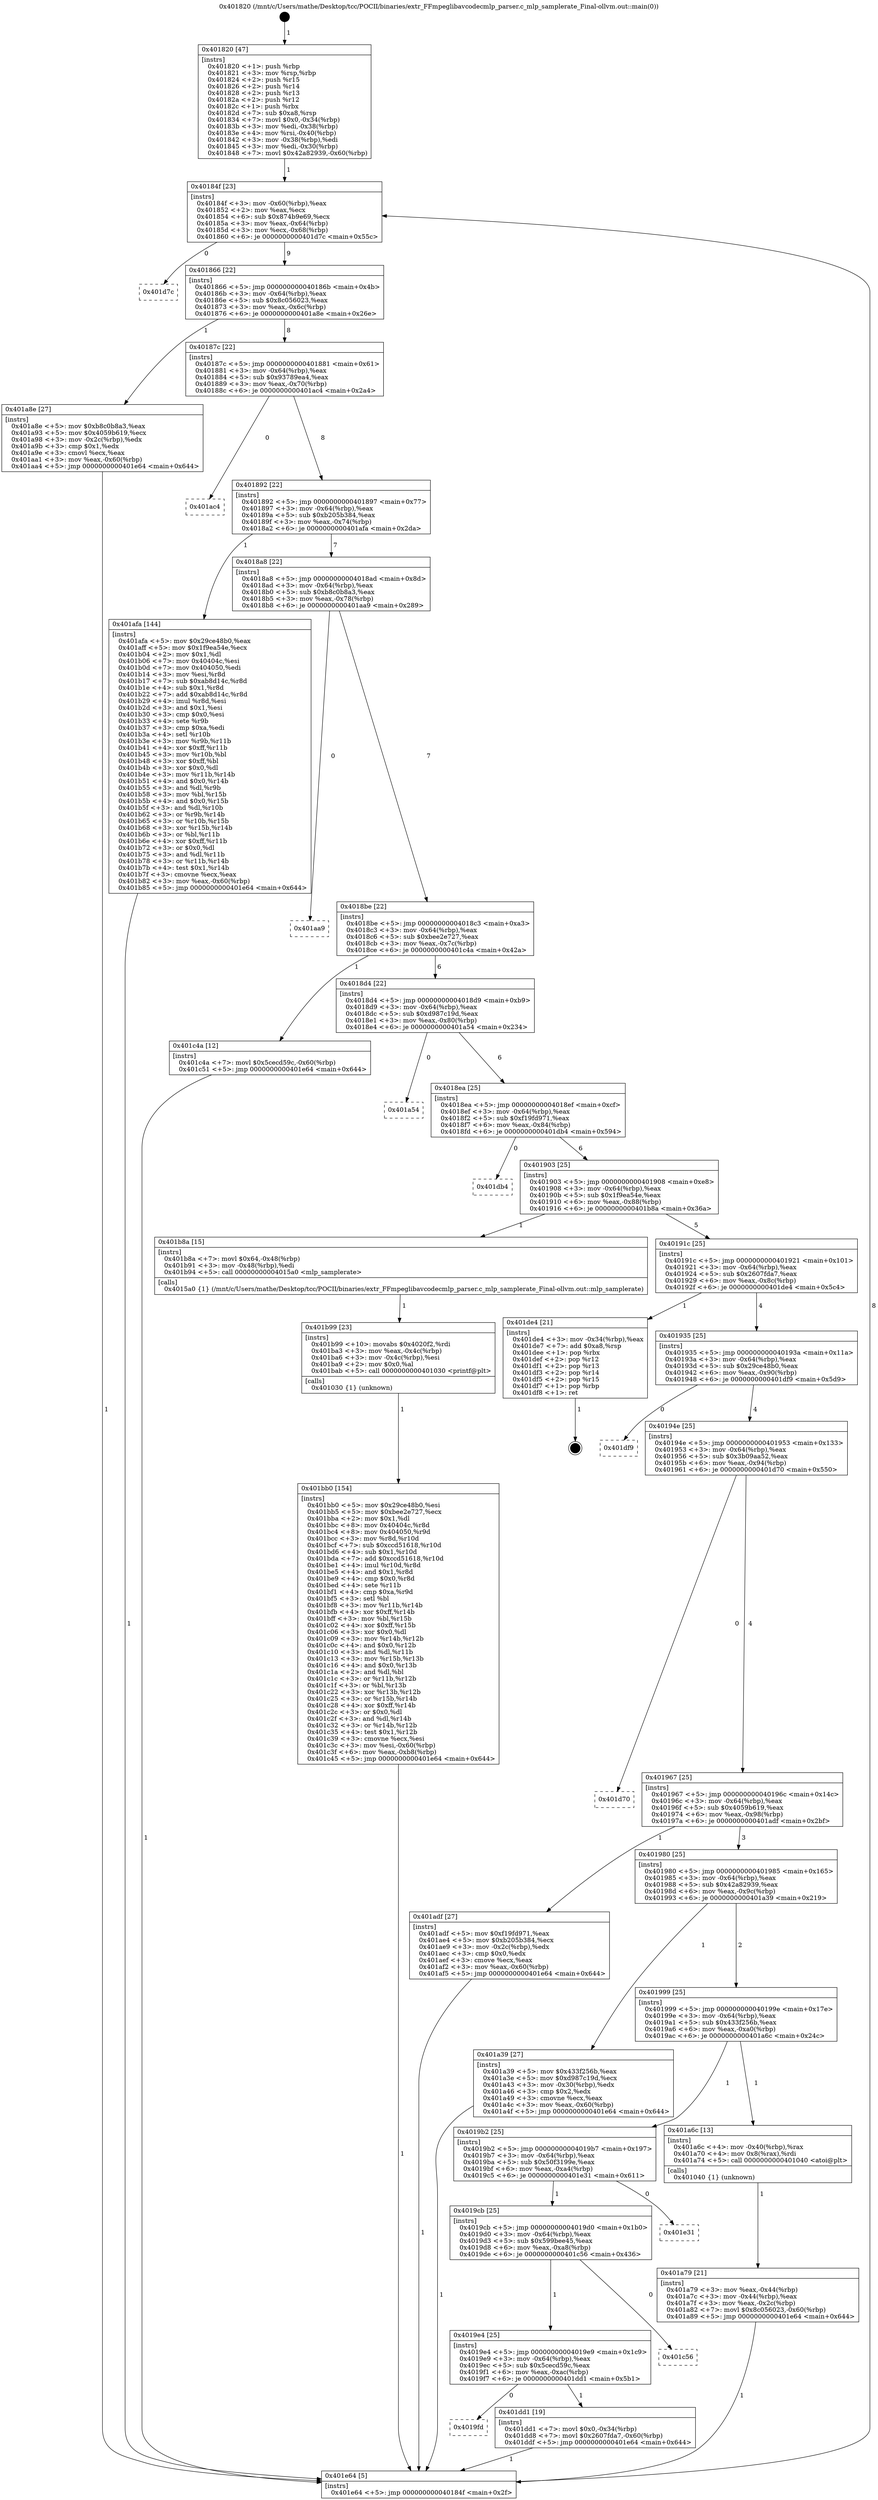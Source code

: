 digraph "0x401820" {
  label = "0x401820 (/mnt/c/Users/mathe/Desktop/tcc/POCII/binaries/extr_FFmpeglibavcodecmlp_parser.c_mlp_samplerate_Final-ollvm.out::main(0))"
  labelloc = "t"
  node[shape=record]

  Entry [label="",width=0.3,height=0.3,shape=circle,fillcolor=black,style=filled]
  "0x40184f" [label="{
     0x40184f [23]\l
     | [instrs]\l
     &nbsp;&nbsp;0x40184f \<+3\>: mov -0x60(%rbp),%eax\l
     &nbsp;&nbsp;0x401852 \<+2\>: mov %eax,%ecx\l
     &nbsp;&nbsp;0x401854 \<+6\>: sub $0x874b9e69,%ecx\l
     &nbsp;&nbsp;0x40185a \<+3\>: mov %eax,-0x64(%rbp)\l
     &nbsp;&nbsp;0x40185d \<+3\>: mov %ecx,-0x68(%rbp)\l
     &nbsp;&nbsp;0x401860 \<+6\>: je 0000000000401d7c \<main+0x55c\>\l
  }"]
  "0x401d7c" [label="{
     0x401d7c\l
  }", style=dashed]
  "0x401866" [label="{
     0x401866 [22]\l
     | [instrs]\l
     &nbsp;&nbsp;0x401866 \<+5\>: jmp 000000000040186b \<main+0x4b\>\l
     &nbsp;&nbsp;0x40186b \<+3\>: mov -0x64(%rbp),%eax\l
     &nbsp;&nbsp;0x40186e \<+5\>: sub $0x8c056023,%eax\l
     &nbsp;&nbsp;0x401873 \<+3\>: mov %eax,-0x6c(%rbp)\l
     &nbsp;&nbsp;0x401876 \<+6\>: je 0000000000401a8e \<main+0x26e\>\l
  }"]
  Exit [label="",width=0.3,height=0.3,shape=circle,fillcolor=black,style=filled,peripheries=2]
  "0x401a8e" [label="{
     0x401a8e [27]\l
     | [instrs]\l
     &nbsp;&nbsp;0x401a8e \<+5\>: mov $0xb8c0b8a3,%eax\l
     &nbsp;&nbsp;0x401a93 \<+5\>: mov $0x4059b619,%ecx\l
     &nbsp;&nbsp;0x401a98 \<+3\>: mov -0x2c(%rbp),%edx\l
     &nbsp;&nbsp;0x401a9b \<+3\>: cmp $0x1,%edx\l
     &nbsp;&nbsp;0x401a9e \<+3\>: cmovl %ecx,%eax\l
     &nbsp;&nbsp;0x401aa1 \<+3\>: mov %eax,-0x60(%rbp)\l
     &nbsp;&nbsp;0x401aa4 \<+5\>: jmp 0000000000401e64 \<main+0x644\>\l
  }"]
  "0x40187c" [label="{
     0x40187c [22]\l
     | [instrs]\l
     &nbsp;&nbsp;0x40187c \<+5\>: jmp 0000000000401881 \<main+0x61\>\l
     &nbsp;&nbsp;0x401881 \<+3\>: mov -0x64(%rbp),%eax\l
     &nbsp;&nbsp;0x401884 \<+5\>: sub $0x93789ea4,%eax\l
     &nbsp;&nbsp;0x401889 \<+3\>: mov %eax,-0x70(%rbp)\l
     &nbsp;&nbsp;0x40188c \<+6\>: je 0000000000401ac4 \<main+0x2a4\>\l
  }"]
  "0x4019fd" [label="{
     0x4019fd\l
  }", style=dashed]
  "0x401ac4" [label="{
     0x401ac4\l
  }", style=dashed]
  "0x401892" [label="{
     0x401892 [22]\l
     | [instrs]\l
     &nbsp;&nbsp;0x401892 \<+5\>: jmp 0000000000401897 \<main+0x77\>\l
     &nbsp;&nbsp;0x401897 \<+3\>: mov -0x64(%rbp),%eax\l
     &nbsp;&nbsp;0x40189a \<+5\>: sub $0xb205b384,%eax\l
     &nbsp;&nbsp;0x40189f \<+3\>: mov %eax,-0x74(%rbp)\l
     &nbsp;&nbsp;0x4018a2 \<+6\>: je 0000000000401afa \<main+0x2da\>\l
  }"]
  "0x401dd1" [label="{
     0x401dd1 [19]\l
     | [instrs]\l
     &nbsp;&nbsp;0x401dd1 \<+7\>: movl $0x0,-0x34(%rbp)\l
     &nbsp;&nbsp;0x401dd8 \<+7\>: movl $0x2607fda7,-0x60(%rbp)\l
     &nbsp;&nbsp;0x401ddf \<+5\>: jmp 0000000000401e64 \<main+0x644\>\l
  }"]
  "0x401afa" [label="{
     0x401afa [144]\l
     | [instrs]\l
     &nbsp;&nbsp;0x401afa \<+5\>: mov $0x29ce48b0,%eax\l
     &nbsp;&nbsp;0x401aff \<+5\>: mov $0x1f9ea54e,%ecx\l
     &nbsp;&nbsp;0x401b04 \<+2\>: mov $0x1,%dl\l
     &nbsp;&nbsp;0x401b06 \<+7\>: mov 0x40404c,%esi\l
     &nbsp;&nbsp;0x401b0d \<+7\>: mov 0x404050,%edi\l
     &nbsp;&nbsp;0x401b14 \<+3\>: mov %esi,%r8d\l
     &nbsp;&nbsp;0x401b17 \<+7\>: sub $0xab8d14c,%r8d\l
     &nbsp;&nbsp;0x401b1e \<+4\>: sub $0x1,%r8d\l
     &nbsp;&nbsp;0x401b22 \<+7\>: add $0xab8d14c,%r8d\l
     &nbsp;&nbsp;0x401b29 \<+4\>: imul %r8d,%esi\l
     &nbsp;&nbsp;0x401b2d \<+3\>: and $0x1,%esi\l
     &nbsp;&nbsp;0x401b30 \<+3\>: cmp $0x0,%esi\l
     &nbsp;&nbsp;0x401b33 \<+4\>: sete %r9b\l
     &nbsp;&nbsp;0x401b37 \<+3\>: cmp $0xa,%edi\l
     &nbsp;&nbsp;0x401b3a \<+4\>: setl %r10b\l
     &nbsp;&nbsp;0x401b3e \<+3\>: mov %r9b,%r11b\l
     &nbsp;&nbsp;0x401b41 \<+4\>: xor $0xff,%r11b\l
     &nbsp;&nbsp;0x401b45 \<+3\>: mov %r10b,%bl\l
     &nbsp;&nbsp;0x401b48 \<+3\>: xor $0xff,%bl\l
     &nbsp;&nbsp;0x401b4b \<+3\>: xor $0x0,%dl\l
     &nbsp;&nbsp;0x401b4e \<+3\>: mov %r11b,%r14b\l
     &nbsp;&nbsp;0x401b51 \<+4\>: and $0x0,%r14b\l
     &nbsp;&nbsp;0x401b55 \<+3\>: and %dl,%r9b\l
     &nbsp;&nbsp;0x401b58 \<+3\>: mov %bl,%r15b\l
     &nbsp;&nbsp;0x401b5b \<+4\>: and $0x0,%r15b\l
     &nbsp;&nbsp;0x401b5f \<+3\>: and %dl,%r10b\l
     &nbsp;&nbsp;0x401b62 \<+3\>: or %r9b,%r14b\l
     &nbsp;&nbsp;0x401b65 \<+3\>: or %r10b,%r15b\l
     &nbsp;&nbsp;0x401b68 \<+3\>: xor %r15b,%r14b\l
     &nbsp;&nbsp;0x401b6b \<+3\>: or %bl,%r11b\l
     &nbsp;&nbsp;0x401b6e \<+4\>: xor $0xff,%r11b\l
     &nbsp;&nbsp;0x401b72 \<+3\>: or $0x0,%dl\l
     &nbsp;&nbsp;0x401b75 \<+3\>: and %dl,%r11b\l
     &nbsp;&nbsp;0x401b78 \<+3\>: or %r11b,%r14b\l
     &nbsp;&nbsp;0x401b7b \<+4\>: test $0x1,%r14b\l
     &nbsp;&nbsp;0x401b7f \<+3\>: cmovne %ecx,%eax\l
     &nbsp;&nbsp;0x401b82 \<+3\>: mov %eax,-0x60(%rbp)\l
     &nbsp;&nbsp;0x401b85 \<+5\>: jmp 0000000000401e64 \<main+0x644\>\l
  }"]
  "0x4018a8" [label="{
     0x4018a8 [22]\l
     | [instrs]\l
     &nbsp;&nbsp;0x4018a8 \<+5\>: jmp 00000000004018ad \<main+0x8d\>\l
     &nbsp;&nbsp;0x4018ad \<+3\>: mov -0x64(%rbp),%eax\l
     &nbsp;&nbsp;0x4018b0 \<+5\>: sub $0xb8c0b8a3,%eax\l
     &nbsp;&nbsp;0x4018b5 \<+3\>: mov %eax,-0x78(%rbp)\l
     &nbsp;&nbsp;0x4018b8 \<+6\>: je 0000000000401aa9 \<main+0x289\>\l
  }"]
  "0x4019e4" [label="{
     0x4019e4 [25]\l
     | [instrs]\l
     &nbsp;&nbsp;0x4019e4 \<+5\>: jmp 00000000004019e9 \<main+0x1c9\>\l
     &nbsp;&nbsp;0x4019e9 \<+3\>: mov -0x64(%rbp),%eax\l
     &nbsp;&nbsp;0x4019ec \<+5\>: sub $0x5cecd59c,%eax\l
     &nbsp;&nbsp;0x4019f1 \<+6\>: mov %eax,-0xac(%rbp)\l
     &nbsp;&nbsp;0x4019f7 \<+6\>: je 0000000000401dd1 \<main+0x5b1\>\l
  }"]
  "0x401aa9" [label="{
     0x401aa9\l
  }", style=dashed]
  "0x4018be" [label="{
     0x4018be [22]\l
     | [instrs]\l
     &nbsp;&nbsp;0x4018be \<+5\>: jmp 00000000004018c3 \<main+0xa3\>\l
     &nbsp;&nbsp;0x4018c3 \<+3\>: mov -0x64(%rbp),%eax\l
     &nbsp;&nbsp;0x4018c6 \<+5\>: sub $0xbee2e727,%eax\l
     &nbsp;&nbsp;0x4018cb \<+3\>: mov %eax,-0x7c(%rbp)\l
     &nbsp;&nbsp;0x4018ce \<+6\>: je 0000000000401c4a \<main+0x42a\>\l
  }"]
  "0x401c56" [label="{
     0x401c56\l
  }", style=dashed]
  "0x401c4a" [label="{
     0x401c4a [12]\l
     | [instrs]\l
     &nbsp;&nbsp;0x401c4a \<+7\>: movl $0x5cecd59c,-0x60(%rbp)\l
     &nbsp;&nbsp;0x401c51 \<+5\>: jmp 0000000000401e64 \<main+0x644\>\l
  }"]
  "0x4018d4" [label="{
     0x4018d4 [22]\l
     | [instrs]\l
     &nbsp;&nbsp;0x4018d4 \<+5\>: jmp 00000000004018d9 \<main+0xb9\>\l
     &nbsp;&nbsp;0x4018d9 \<+3\>: mov -0x64(%rbp),%eax\l
     &nbsp;&nbsp;0x4018dc \<+5\>: sub $0xd987c19d,%eax\l
     &nbsp;&nbsp;0x4018e1 \<+3\>: mov %eax,-0x80(%rbp)\l
     &nbsp;&nbsp;0x4018e4 \<+6\>: je 0000000000401a54 \<main+0x234\>\l
  }"]
  "0x4019cb" [label="{
     0x4019cb [25]\l
     | [instrs]\l
     &nbsp;&nbsp;0x4019cb \<+5\>: jmp 00000000004019d0 \<main+0x1b0\>\l
     &nbsp;&nbsp;0x4019d0 \<+3\>: mov -0x64(%rbp),%eax\l
     &nbsp;&nbsp;0x4019d3 \<+5\>: sub $0x599bee45,%eax\l
     &nbsp;&nbsp;0x4019d8 \<+6\>: mov %eax,-0xa8(%rbp)\l
     &nbsp;&nbsp;0x4019de \<+6\>: je 0000000000401c56 \<main+0x436\>\l
  }"]
  "0x401a54" [label="{
     0x401a54\l
  }", style=dashed]
  "0x4018ea" [label="{
     0x4018ea [25]\l
     | [instrs]\l
     &nbsp;&nbsp;0x4018ea \<+5\>: jmp 00000000004018ef \<main+0xcf\>\l
     &nbsp;&nbsp;0x4018ef \<+3\>: mov -0x64(%rbp),%eax\l
     &nbsp;&nbsp;0x4018f2 \<+5\>: sub $0xf19fd971,%eax\l
     &nbsp;&nbsp;0x4018f7 \<+6\>: mov %eax,-0x84(%rbp)\l
     &nbsp;&nbsp;0x4018fd \<+6\>: je 0000000000401db4 \<main+0x594\>\l
  }"]
  "0x401e31" [label="{
     0x401e31\l
  }", style=dashed]
  "0x401db4" [label="{
     0x401db4\l
  }", style=dashed]
  "0x401903" [label="{
     0x401903 [25]\l
     | [instrs]\l
     &nbsp;&nbsp;0x401903 \<+5\>: jmp 0000000000401908 \<main+0xe8\>\l
     &nbsp;&nbsp;0x401908 \<+3\>: mov -0x64(%rbp),%eax\l
     &nbsp;&nbsp;0x40190b \<+5\>: sub $0x1f9ea54e,%eax\l
     &nbsp;&nbsp;0x401910 \<+6\>: mov %eax,-0x88(%rbp)\l
     &nbsp;&nbsp;0x401916 \<+6\>: je 0000000000401b8a \<main+0x36a\>\l
  }"]
  "0x401bb0" [label="{
     0x401bb0 [154]\l
     | [instrs]\l
     &nbsp;&nbsp;0x401bb0 \<+5\>: mov $0x29ce48b0,%esi\l
     &nbsp;&nbsp;0x401bb5 \<+5\>: mov $0xbee2e727,%ecx\l
     &nbsp;&nbsp;0x401bba \<+2\>: mov $0x1,%dl\l
     &nbsp;&nbsp;0x401bbc \<+8\>: mov 0x40404c,%r8d\l
     &nbsp;&nbsp;0x401bc4 \<+8\>: mov 0x404050,%r9d\l
     &nbsp;&nbsp;0x401bcc \<+3\>: mov %r8d,%r10d\l
     &nbsp;&nbsp;0x401bcf \<+7\>: sub $0xccd51618,%r10d\l
     &nbsp;&nbsp;0x401bd6 \<+4\>: sub $0x1,%r10d\l
     &nbsp;&nbsp;0x401bda \<+7\>: add $0xccd51618,%r10d\l
     &nbsp;&nbsp;0x401be1 \<+4\>: imul %r10d,%r8d\l
     &nbsp;&nbsp;0x401be5 \<+4\>: and $0x1,%r8d\l
     &nbsp;&nbsp;0x401be9 \<+4\>: cmp $0x0,%r8d\l
     &nbsp;&nbsp;0x401bed \<+4\>: sete %r11b\l
     &nbsp;&nbsp;0x401bf1 \<+4\>: cmp $0xa,%r9d\l
     &nbsp;&nbsp;0x401bf5 \<+3\>: setl %bl\l
     &nbsp;&nbsp;0x401bf8 \<+3\>: mov %r11b,%r14b\l
     &nbsp;&nbsp;0x401bfb \<+4\>: xor $0xff,%r14b\l
     &nbsp;&nbsp;0x401bff \<+3\>: mov %bl,%r15b\l
     &nbsp;&nbsp;0x401c02 \<+4\>: xor $0xff,%r15b\l
     &nbsp;&nbsp;0x401c06 \<+3\>: xor $0x0,%dl\l
     &nbsp;&nbsp;0x401c09 \<+3\>: mov %r14b,%r12b\l
     &nbsp;&nbsp;0x401c0c \<+4\>: and $0x0,%r12b\l
     &nbsp;&nbsp;0x401c10 \<+3\>: and %dl,%r11b\l
     &nbsp;&nbsp;0x401c13 \<+3\>: mov %r15b,%r13b\l
     &nbsp;&nbsp;0x401c16 \<+4\>: and $0x0,%r13b\l
     &nbsp;&nbsp;0x401c1a \<+2\>: and %dl,%bl\l
     &nbsp;&nbsp;0x401c1c \<+3\>: or %r11b,%r12b\l
     &nbsp;&nbsp;0x401c1f \<+3\>: or %bl,%r13b\l
     &nbsp;&nbsp;0x401c22 \<+3\>: xor %r13b,%r12b\l
     &nbsp;&nbsp;0x401c25 \<+3\>: or %r15b,%r14b\l
     &nbsp;&nbsp;0x401c28 \<+4\>: xor $0xff,%r14b\l
     &nbsp;&nbsp;0x401c2c \<+3\>: or $0x0,%dl\l
     &nbsp;&nbsp;0x401c2f \<+3\>: and %dl,%r14b\l
     &nbsp;&nbsp;0x401c32 \<+3\>: or %r14b,%r12b\l
     &nbsp;&nbsp;0x401c35 \<+4\>: test $0x1,%r12b\l
     &nbsp;&nbsp;0x401c39 \<+3\>: cmovne %ecx,%esi\l
     &nbsp;&nbsp;0x401c3c \<+3\>: mov %esi,-0x60(%rbp)\l
     &nbsp;&nbsp;0x401c3f \<+6\>: mov %eax,-0xb8(%rbp)\l
     &nbsp;&nbsp;0x401c45 \<+5\>: jmp 0000000000401e64 \<main+0x644\>\l
  }"]
  "0x401b8a" [label="{
     0x401b8a [15]\l
     | [instrs]\l
     &nbsp;&nbsp;0x401b8a \<+7\>: movl $0x64,-0x48(%rbp)\l
     &nbsp;&nbsp;0x401b91 \<+3\>: mov -0x48(%rbp),%edi\l
     &nbsp;&nbsp;0x401b94 \<+5\>: call 00000000004015a0 \<mlp_samplerate\>\l
     | [calls]\l
     &nbsp;&nbsp;0x4015a0 \{1\} (/mnt/c/Users/mathe/Desktop/tcc/POCII/binaries/extr_FFmpeglibavcodecmlp_parser.c_mlp_samplerate_Final-ollvm.out::mlp_samplerate)\l
  }"]
  "0x40191c" [label="{
     0x40191c [25]\l
     | [instrs]\l
     &nbsp;&nbsp;0x40191c \<+5\>: jmp 0000000000401921 \<main+0x101\>\l
     &nbsp;&nbsp;0x401921 \<+3\>: mov -0x64(%rbp),%eax\l
     &nbsp;&nbsp;0x401924 \<+5\>: sub $0x2607fda7,%eax\l
     &nbsp;&nbsp;0x401929 \<+6\>: mov %eax,-0x8c(%rbp)\l
     &nbsp;&nbsp;0x40192f \<+6\>: je 0000000000401de4 \<main+0x5c4\>\l
  }"]
  "0x401b99" [label="{
     0x401b99 [23]\l
     | [instrs]\l
     &nbsp;&nbsp;0x401b99 \<+10\>: movabs $0x4020f2,%rdi\l
     &nbsp;&nbsp;0x401ba3 \<+3\>: mov %eax,-0x4c(%rbp)\l
     &nbsp;&nbsp;0x401ba6 \<+3\>: mov -0x4c(%rbp),%esi\l
     &nbsp;&nbsp;0x401ba9 \<+2\>: mov $0x0,%al\l
     &nbsp;&nbsp;0x401bab \<+5\>: call 0000000000401030 \<printf@plt\>\l
     | [calls]\l
     &nbsp;&nbsp;0x401030 \{1\} (unknown)\l
  }"]
  "0x401de4" [label="{
     0x401de4 [21]\l
     | [instrs]\l
     &nbsp;&nbsp;0x401de4 \<+3\>: mov -0x34(%rbp),%eax\l
     &nbsp;&nbsp;0x401de7 \<+7\>: add $0xa8,%rsp\l
     &nbsp;&nbsp;0x401dee \<+1\>: pop %rbx\l
     &nbsp;&nbsp;0x401def \<+2\>: pop %r12\l
     &nbsp;&nbsp;0x401df1 \<+2\>: pop %r13\l
     &nbsp;&nbsp;0x401df3 \<+2\>: pop %r14\l
     &nbsp;&nbsp;0x401df5 \<+2\>: pop %r15\l
     &nbsp;&nbsp;0x401df7 \<+1\>: pop %rbp\l
     &nbsp;&nbsp;0x401df8 \<+1\>: ret\l
  }"]
  "0x401935" [label="{
     0x401935 [25]\l
     | [instrs]\l
     &nbsp;&nbsp;0x401935 \<+5\>: jmp 000000000040193a \<main+0x11a\>\l
     &nbsp;&nbsp;0x40193a \<+3\>: mov -0x64(%rbp),%eax\l
     &nbsp;&nbsp;0x40193d \<+5\>: sub $0x29ce48b0,%eax\l
     &nbsp;&nbsp;0x401942 \<+6\>: mov %eax,-0x90(%rbp)\l
     &nbsp;&nbsp;0x401948 \<+6\>: je 0000000000401df9 \<main+0x5d9\>\l
  }"]
  "0x401a79" [label="{
     0x401a79 [21]\l
     | [instrs]\l
     &nbsp;&nbsp;0x401a79 \<+3\>: mov %eax,-0x44(%rbp)\l
     &nbsp;&nbsp;0x401a7c \<+3\>: mov -0x44(%rbp),%eax\l
     &nbsp;&nbsp;0x401a7f \<+3\>: mov %eax,-0x2c(%rbp)\l
     &nbsp;&nbsp;0x401a82 \<+7\>: movl $0x8c056023,-0x60(%rbp)\l
     &nbsp;&nbsp;0x401a89 \<+5\>: jmp 0000000000401e64 \<main+0x644\>\l
  }"]
  "0x401df9" [label="{
     0x401df9\l
  }", style=dashed]
  "0x40194e" [label="{
     0x40194e [25]\l
     | [instrs]\l
     &nbsp;&nbsp;0x40194e \<+5\>: jmp 0000000000401953 \<main+0x133\>\l
     &nbsp;&nbsp;0x401953 \<+3\>: mov -0x64(%rbp),%eax\l
     &nbsp;&nbsp;0x401956 \<+5\>: sub $0x3b09aa52,%eax\l
     &nbsp;&nbsp;0x40195b \<+6\>: mov %eax,-0x94(%rbp)\l
     &nbsp;&nbsp;0x401961 \<+6\>: je 0000000000401d70 \<main+0x550\>\l
  }"]
  "0x4019b2" [label="{
     0x4019b2 [25]\l
     | [instrs]\l
     &nbsp;&nbsp;0x4019b2 \<+5\>: jmp 00000000004019b7 \<main+0x197\>\l
     &nbsp;&nbsp;0x4019b7 \<+3\>: mov -0x64(%rbp),%eax\l
     &nbsp;&nbsp;0x4019ba \<+5\>: sub $0x50f3199e,%eax\l
     &nbsp;&nbsp;0x4019bf \<+6\>: mov %eax,-0xa4(%rbp)\l
     &nbsp;&nbsp;0x4019c5 \<+6\>: je 0000000000401e31 \<main+0x611\>\l
  }"]
  "0x401d70" [label="{
     0x401d70\l
  }", style=dashed]
  "0x401967" [label="{
     0x401967 [25]\l
     | [instrs]\l
     &nbsp;&nbsp;0x401967 \<+5\>: jmp 000000000040196c \<main+0x14c\>\l
     &nbsp;&nbsp;0x40196c \<+3\>: mov -0x64(%rbp),%eax\l
     &nbsp;&nbsp;0x40196f \<+5\>: sub $0x4059b619,%eax\l
     &nbsp;&nbsp;0x401974 \<+6\>: mov %eax,-0x98(%rbp)\l
     &nbsp;&nbsp;0x40197a \<+6\>: je 0000000000401adf \<main+0x2bf\>\l
  }"]
  "0x401a6c" [label="{
     0x401a6c [13]\l
     | [instrs]\l
     &nbsp;&nbsp;0x401a6c \<+4\>: mov -0x40(%rbp),%rax\l
     &nbsp;&nbsp;0x401a70 \<+4\>: mov 0x8(%rax),%rdi\l
     &nbsp;&nbsp;0x401a74 \<+5\>: call 0000000000401040 \<atoi@plt\>\l
     | [calls]\l
     &nbsp;&nbsp;0x401040 \{1\} (unknown)\l
  }"]
  "0x401adf" [label="{
     0x401adf [27]\l
     | [instrs]\l
     &nbsp;&nbsp;0x401adf \<+5\>: mov $0xf19fd971,%eax\l
     &nbsp;&nbsp;0x401ae4 \<+5\>: mov $0xb205b384,%ecx\l
     &nbsp;&nbsp;0x401ae9 \<+3\>: mov -0x2c(%rbp),%edx\l
     &nbsp;&nbsp;0x401aec \<+3\>: cmp $0x0,%edx\l
     &nbsp;&nbsp;0x401aef \<+3\>: cmove %ecx,%eax\l
     &nbsp;&nbsp;0x401af2 \<+3\>: mov %eax,-0x60(%rbp)\l
     &nbsp;&nbsp;0x401af5 \<+5\>: jmp 0000000000401e64 \<main+0x644\>\l
  }"]
  "0x401980" [label="{
     0x401980 [25]\l
     | [instrs]\l
     &nbsp;&nbsp;0x401980 \<+5\>: jmp 0000000000401985 \<main+0x165\>\l
     &nbsp;&nbsp;0x401985 \<+3\>: mov -0x64(%rbp),%eax\l
     &nbsp;&nbsp;0x401988 \<+5\>: sub $0x42a82939,%eax\l
     &nbsp;&nbsp;0x40198d \<+6\>: mov %eax,-0x9c(%rbp)\l
     &nbsp;&nbsp;0x401993 \<+6\>: je 0000000000401a39 \<main+0x219\>\l
  }"]
  "0x401820" [label="{
     0x401820 [47]\l
     | [instrs]\l
     &nbsp;&nbsp;0x401820 \<+1\>: push %rbp\l
     &nbsp;&nbsp;0x401821 \<+3\>: mov %rsp,%rbp\l
     &nbsp;&nbsp;0x401824 \<+2\>: push %r15\l
     &nbsp;&nbsp;0x401826 \<+2\>: push %r14\l
     &nbsp;&nbsp;0x401828 \<+2\>: push %r13\l
     &nbsp;&nbsp;0x40182a \<+2\>: push %r12\l
     &nbsp;&nbsp;0x40182c \<+1\>: push %rbx\l
     &nbsp;&nbsp;0x40182d \<+7\>: sub $0xa8,%rsp\l
     &nbsp;&nbsp;0x401834 \<+7\>: movl $0x0,-0x34(%rbp)\l
     &nbsp;&nbsp;0x40183b \<+3\>: mov %edi,-0x38(%rbp)\l
     &nbsp;&nbsp;0x40183e \<+4\>: mov %rsi,-0x40(%rbp)\l
     &nbsp;&nbsp;0x401842 \<+3\>: mov -0x38(%rbp),%edi\l
     &nbsp;&nbsp;0x401845 \<+3\>: mov %edi,-0x30(%rbp)\l
     &nbsp;&nbsp;0x401848 \<+7\>: movl $0x42a82939,-0x60(%rbp)\l
  }"]
  "0x401a39" [label="{
     0x401a39 [27]\l
     | [instrs]\l
     &nbsp;&nbsp;0x401a39 \<+5\>: mov $0x433f256b,%eax\l
     &nbsp;&nbsp;0x401a3e \<+5\>: mov $0xd987c19d,%ecx\l
     &nbsp;&nbsp;0x401a43 \<+3\>: mov -0x30(%rbp),%edx\l
     &nbsp;&nbsp;0x401a46 \<+3\>: cmp $0x2,%edx\l
     &nbsp;&nbsp;0x401a49 \<+3\>: cmovne %ecx,%eax\l
     &nbsp;&nbsp;0x401a4c \<+3\>: mov %eax,-0x60(%rbp)\l
     &nbsp;&nbsp;0x401a4f \<+5\>: jmp 0000000000401e64 \<main+0x644\>\l
  }"]
  "0x401999" [label="{
     0x401999 [25]\l
     | [instrs]\l
     &nbsp;&nbsp;0x401999 \<+5\>: jmp 000000000040199e \<main+0x17e\>\l
     &nbsp;&nbsp;0x40199e \<+3\>: mov -0x64(%rbp),%eax\l
     &nbsp;&nbsp;0x4019a1 \<+5\>: sub $0x433f256b,%eax\l
     &nbsp;&nbsp;0x4019a6 \<+6\>: mov %eax,-0xa0(%rbp)\l
     &nbsp;&nbsp;0x4019ac \<+6\>: je 0000000000401a6c \<main+0x24c\>\l
  }"]
  "0x401e64" [label="{
     0x401e64 [5]\l
     | [instrs]\l
     &nbsp;&nbsp;0x401e64 \<+5\>: jmp 000000000040184f \<main+0x2f\>\l
  }"]
  Entry -> "0x401820" [label=" 1"]
  "0x40184f" -> "0x401d7c" [label=" 0"]
  "0x40184f" -> "0x401866" [label=" 9"]
  "0x401de4" -> Exit [label=" 1"]
  "0x401866" -> "0x401a8e" [label=" 1"]
  "0x401866" -> "0x40187c" [label=" 8"]
  "0x401dd1" -> "0x401e64" [label=" 1"]
  "0x40187c" -> "0x401ac4" [label=" 0"]
  "0x40187c" -> "0x401892" [label=" 8"]
  "0x4019e4" -> "0x4019fd" [label=" 0"]
  "0x401892" -> "0x401afa" [label=" 1"]
  "0x401892" -> "0x4018a8" [label=" 7"]
  "0x4019e4" -> "0x401dd1" [label=" 1"]
  "0x4018a8" -> "0x401aa9" [label=" 0"]
  "0x4018a8" -> "0x4018be" [label=" 7"]
  "0x4019cb" -> "0x4019e4" [label=" 1"]
  "0x4018be" -> "0x401c4a" [label=" 1"]
  "0x4018be" -> "0x4018d4" [label=" 6"]
  "0x4019cb" -> "0x401c56" [label=" 0"]
  "0x4018d4" -> "0x401a54" [label=" 0"]
  "0x4018d4" -> "0x4018ea" [label=" 6"]
  "0x4019b2" -> "0x4019cb" [label=" 1"]
  "0x4018ea" -> "0x401db4" [label=" 0"]
  "0x4018ea" -> "0x401903" [label=" 6"]
  "0x4019b2" -> "0x401e31" [label=" 0"]
  "0x401903" -> "0x401b8a" [label=" 1"]
  "0x401903" -> "0x40191c" [label=" 5"]
  "0x401c4a" -> "0x401e64" [label=" 1"]
  "0x40191c" -> "0x401de4" [label=" 1"]
  "0x40191c" -> "0x401935" [label=" 4"]
  "0x401bb0" -> "0x401e64" [label=" 1"]
  "0x401935" -> "0x401df9" [label=" 0"]
  "0x401935" -> "0x40194e" [label=" 4"]
  "0x401b99" -> "0x401bb0" [label=" 1"]
  "0x40194e" -> "0x401d70" [label=" 0"]
  "0x40194e" -> "0x401967" [label=" 4"]
  "0x401b8a" -> "0x401b99" [label=" 1"]
  "0x401967" -> "0x401adf" [label=" 1"]
  "0x401967" -> "0x401980" [label=" 3"]
  "0x401afa" -> "0x401e64" [label=" 1"]
  "0x401980" -> "0x401a39" [label=" 1"]
  "0x401980" -> "0x401999" [label=" 2"]
  "0x401a39" -> "0x401e64" [label=" 1"]
  "0x401820" -> "0x40184f" [label=" 1"]
  "0x401e64" -> "0x40184f" [label=" 8"]
  "0x401adf" -> "0x401e64" [label=" 1"]
  "0x401999" -> "0x401a6c" [label=" 1"]
  "0x401999" -> "0x4019b2" [label=" 1"]
  "0x401a6c" -> "0x401a79" [label=" 1"]
  "0x401a79" -> "0x401e64" [label=" 1"]
  "0x401a8e" -> "0x401e64" [label=" 1"]
}
